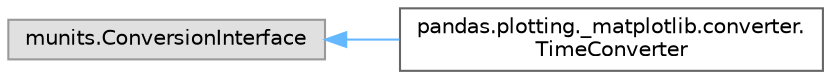 digraph "Graphical Class Hierarchy"
{
 // LATEX_PDF_SIZE
  bgcolor="transparent";
  edge [fontname=Helvetica,fontsize=10,labelfontname=Helvetica,labelfontsize=10];
  node [fontname=Helvetica,fontsize=10,shape=box,height=0.2,width=0.4];
  rankdir="LR";
  Node0 [id="Node000000",label="munits.ConversionInterface",height=0.2,width=0.4,color="grey60", fillcolor="#E0E0E0", style="filled",tooltip=" "];
  Node0 -> Node1 [id="edge4055_Node000000_Node000001",dir="back",color="steelblue1",style="solid",tooltip=" "];
  Node1 [id="Node000001",label="pandas.plotting._matplotlib.converter.\lTimeConverter",height=0.2,width=0.4,color="grey40", fillcolor="white", style="filled",URL="$d5/def/classpandas_1_1plotting_1_1__matplotlib_1_1converter_1_1TimeConverter.html",tooltip=" "];
}
